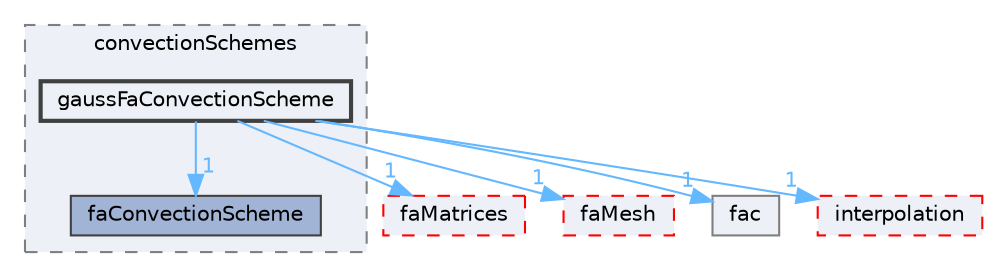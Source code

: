 digraph "src/finiteArea/finiteArea/convectionSchemes/gaussFaConvectionScheme"
{
 // LATEX_PDF_SIZE
  bgcolor="transparent";
  edge [fontname=Helvetica,fontsize=10,labelfontname=Helvetica,labelfontsize=10];
  node [fontname=Helvetica,fontsize=10,shape=box,height=0.2,width=0.4];
  compound=true
  subgraph clusterdir_0701608faa91158a92c77db31ba389a5 {
    graph [ bgcolor="#edf0f7", pencolor="grey50", label="convectionSchemes", fontname=Helvetica,fontsize=10 style="filled,dashed", URL="dir_0701608faa91158a92c77db31ba389a5.html",tooltip=""]
  dir_f28cd50a4aa6d7ad3b7b3caaee5839e8 [label="faConvectionScheme", fillcolor="#a2b4d6", color="grey25", style="filled", URL="dir_f28cd50a4aa6d7ad3b7b3caaee5839e8.html",tooltip=""];
  dir_d6fbb828cd512b6bade9ec586702c902 [label="gaussFaConvectionScheme", fillcolor="#edf0f7", color="grey25", style="filled,bold", URL="dir_d6fbb828cd512b6bade9ec586702c902.html",tooltip=""];
  }
  dir_11fa0d52a0a43d2db65b942bd42d04b1 [label="faMatrices", fillcolor="#edf0f7", color="red", style="filled,dashed", URL="dir_11fa0d52a0a43d2db65b942bd42d04b1.html",tooltip=""];
  dir_f14612db68a06d13a87d37d60dc895d5 [label="faMesh", fillcolor="#edf0f7", color="red", style="filled,dashed", URL="dir_f14612db68a06d13a87d37d60dc895d5.html",tooltip=""];
  dir_15aafd37ee87fbe9911ba23e923cc2c7 [label="fac", fillcolor="#edf0f7", color="grey50", style="filled", URL="dir_15aafd37ee87fbe9911ba23e923cc2c7.html",tooltip=""];
  dir_880b478b7287aa29b2969cd4b71f61be [label="interpolation", fillcolor="#edf0f7", color="red", style="filled,dashed", URL="dir_880b478b7287aa29b2969cd4b71f61be.html",tooltip=""];
  dir_d6fbb828cd512b6bade9ec586702c902->dir_11fa0d52a0a43d2db65b942bd42d04b1 [headlabel="1", labeldistance=1.5 headhref="dir_001591_001293.html" href="dir_001591_001293.html" color="steelblue1" fontcolor="steelblue1"];
  dir_d6fbb828cd512b6bade9ec586702c902->dir_15aafd37ee87fbe9911ba23e923cc2c7 [headlabel="1", labeldistance=1.5 headhref="dir_001591_001242.html" href="dir_001591_001242.html" color="steelblue1" fontcolor="steelblue1"];
  dir_d6fbb828cd512b6bade9ec586702c902->dir_880b478b7287aa29b2969cd4b71f61be [headlabel="1", labeldistance=1.5 headhref="dir_001591_001922.html" href="dir_001591_001922.html" color="steelblue1" fontcolor="steelblue1"];
  dir_d6fbb828cd512b6bade9ec586702c902->dir_f14612db68a06d13a87d37d60dc895d5 [headlabel="1", labeldistance=1.5 headhref="dir_001591_001295.html" href="dir_001591_001295.html" color="steelblue1" fontcolor="steelblue1"];
  dir_d6fbb828cd512b6bade9ec586702c902->dir_f28cd50a4aa6d7ad3b7b3caaee5839e8 [headlabel="1", labeldistance=1.5 headhref="dir_001591_001279.html" href="dir_001591_001279.html" color="steelblue1" fontcolor="steelblue1"];
}
